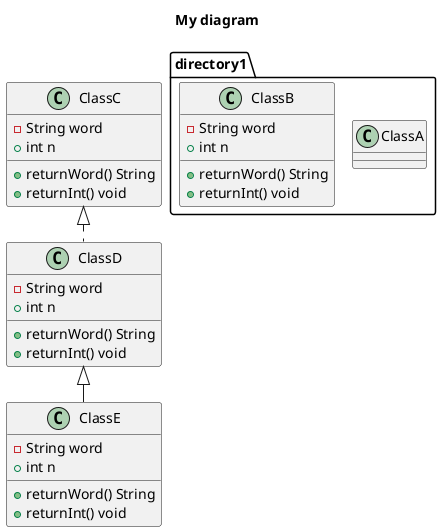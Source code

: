 @startuml
!pragma layout smetana
 title My diagram
	Class directory1.ClassA{	

		

	}
	Class directory1.ClassB{	
	-String word	
	+int n	

		
	+returnWord() String	
	+returnInt() void	

	}
	Class ClassC{	
	-String word	
	+int n	

		
	+returnWord() String	
	+returnInt() void	

	}
	Class ClassD{	
	-String word	
	+int n	

		
	+returnWord() String	
	+returnInt() void	

	}
	Class ClassE{	
	-String word	
	+int n	

		
	+returnWord() String	
	+returnInt() void	

	}
ClassC <|-[dashed]- ClassD
ClassD <|-- ClassE

@enduml